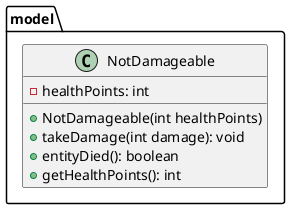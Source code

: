 @startuml
'https://plantuml.com/class-diagram

package model {
    class NotDamageable {
        - healthPoints: int

        + NotDamageable(int healthPoints)
        + takeDamage(int damage): void
        + entityDied(): boolean
        + getHealthPoints(): int
    }
}

@enduml